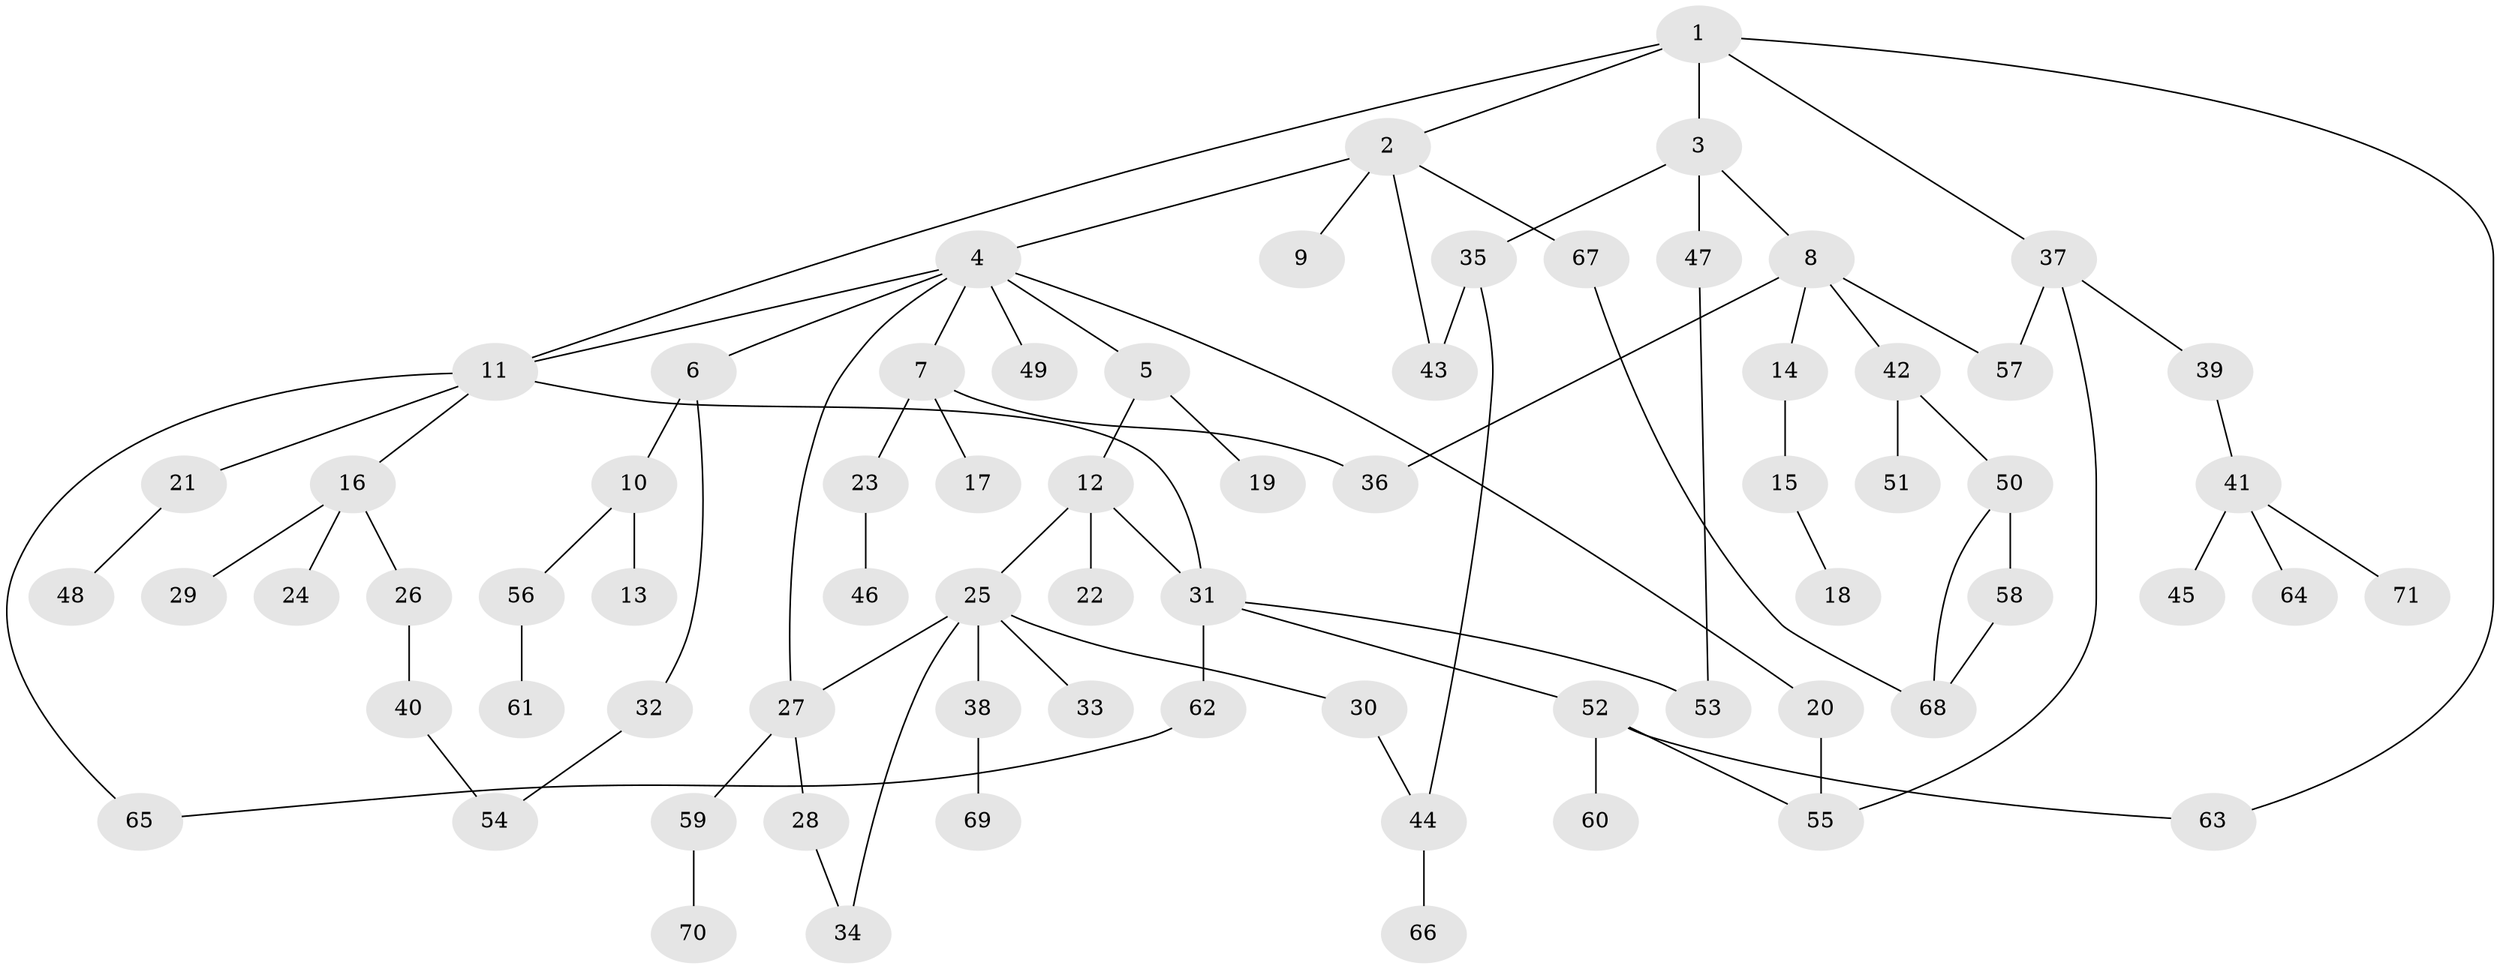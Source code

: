 // Generated by graph-tools (version 1.1) at 2025/25/03/09/25 03:25:29]
// undirected, 71 vertices, 86 edges
graph export_dot {
graph [start="1"]
  node [color=gray90,style=filled];
  1;
  2;
  3;
  4;
  5;
  6;
  7;
  8;
  9;
  10;
  11;
  12;
  13;
  14;
  15;
  16;
  17;
  18;
  19;
  20;
  21;
  22;
  23;
  24;
  25;
  26;
  27;
  28;
  29;
  30;
  31;
  32;
  33;
  34;
  35;
  36;
  37;
  38;
  39;
  40;
  41;
  42;
  43;
  44;
  45;
  46;
  47;
  48;
  49;
  50;
  51;
  52;
  53;
  54;
  55;
  56;
  57;
  58;
  59;
  60;
  61;
  62;
  63;
  64;
  65;
  66;
  67;
  68;
  69;
  70;
  71;
  1 -- 2;
  1 -- 3;
  1 -- 37;
  1 -- 63;
  1 -- 11;
  2 -- 4;
  2 -- 9;
  2 -- 43;
  2 -- 67;
  3 -- 8;
  3 -- 35;
  3 -- 47;
  4 -- 5;
  4 -- 6;
  4 -- 7;
  4 -- 11;
  4 -- 20;
  4 -- 49;
  4 -- 27;
  5 -- 12;
  5 -- 19;
  6 -- 10;
  6 -- 32;
  7 -- 17;
  7 -- 23;
  7 -- 36;
  8 -- 14;
  8 -- 36;
  8 -- 42;
  8 -- 57;
  10 -- 13;
  10 -- 56;
  11 -- 16;
  11 -- 21;
  11 -- 31;
  11 -- 65;
  12 -- 22;
  12 -- 25;
  12 -- 31;
  14 -- 15;
  15 -- 18;
  16 -- 24;
  16 -- 26;
  16 -- 29;
  20 -- 55;
  21 -- 48;
  23 -- 46;
  25 -- 27;
  25 -- 30;
  25 -- 33;
  25 -- 38;
  25 -- 34;
  26 -- 40;
  27 -- 28;
  27 -- 59;
  28 -- 34;
  30 -- 44;
  31 -- 52;
  31 -- 62;
  31 -- 53;
  32 -- 54;
  35 -- 44;
  35 -- 43;
  37 -- 39;
  37 -- 57;
  37 -- 55;
  38 -- 69;
  39 -- 41;
  40 -- 54;
  41 -- 45;
  41 -- 64;
  41 -- 71;
  42 -- 50;
  42 -- 51;
  44 -- 66;
  47 -- 53;
  50 -- 58;
  50 -- 68;
  52 -- 55;
  52 -- 60;
  52 -- 63;
  56 -- 61;
  58 -- 68;
  59 -- 70;
  62 -- 65;
  67 -- 68;
}
